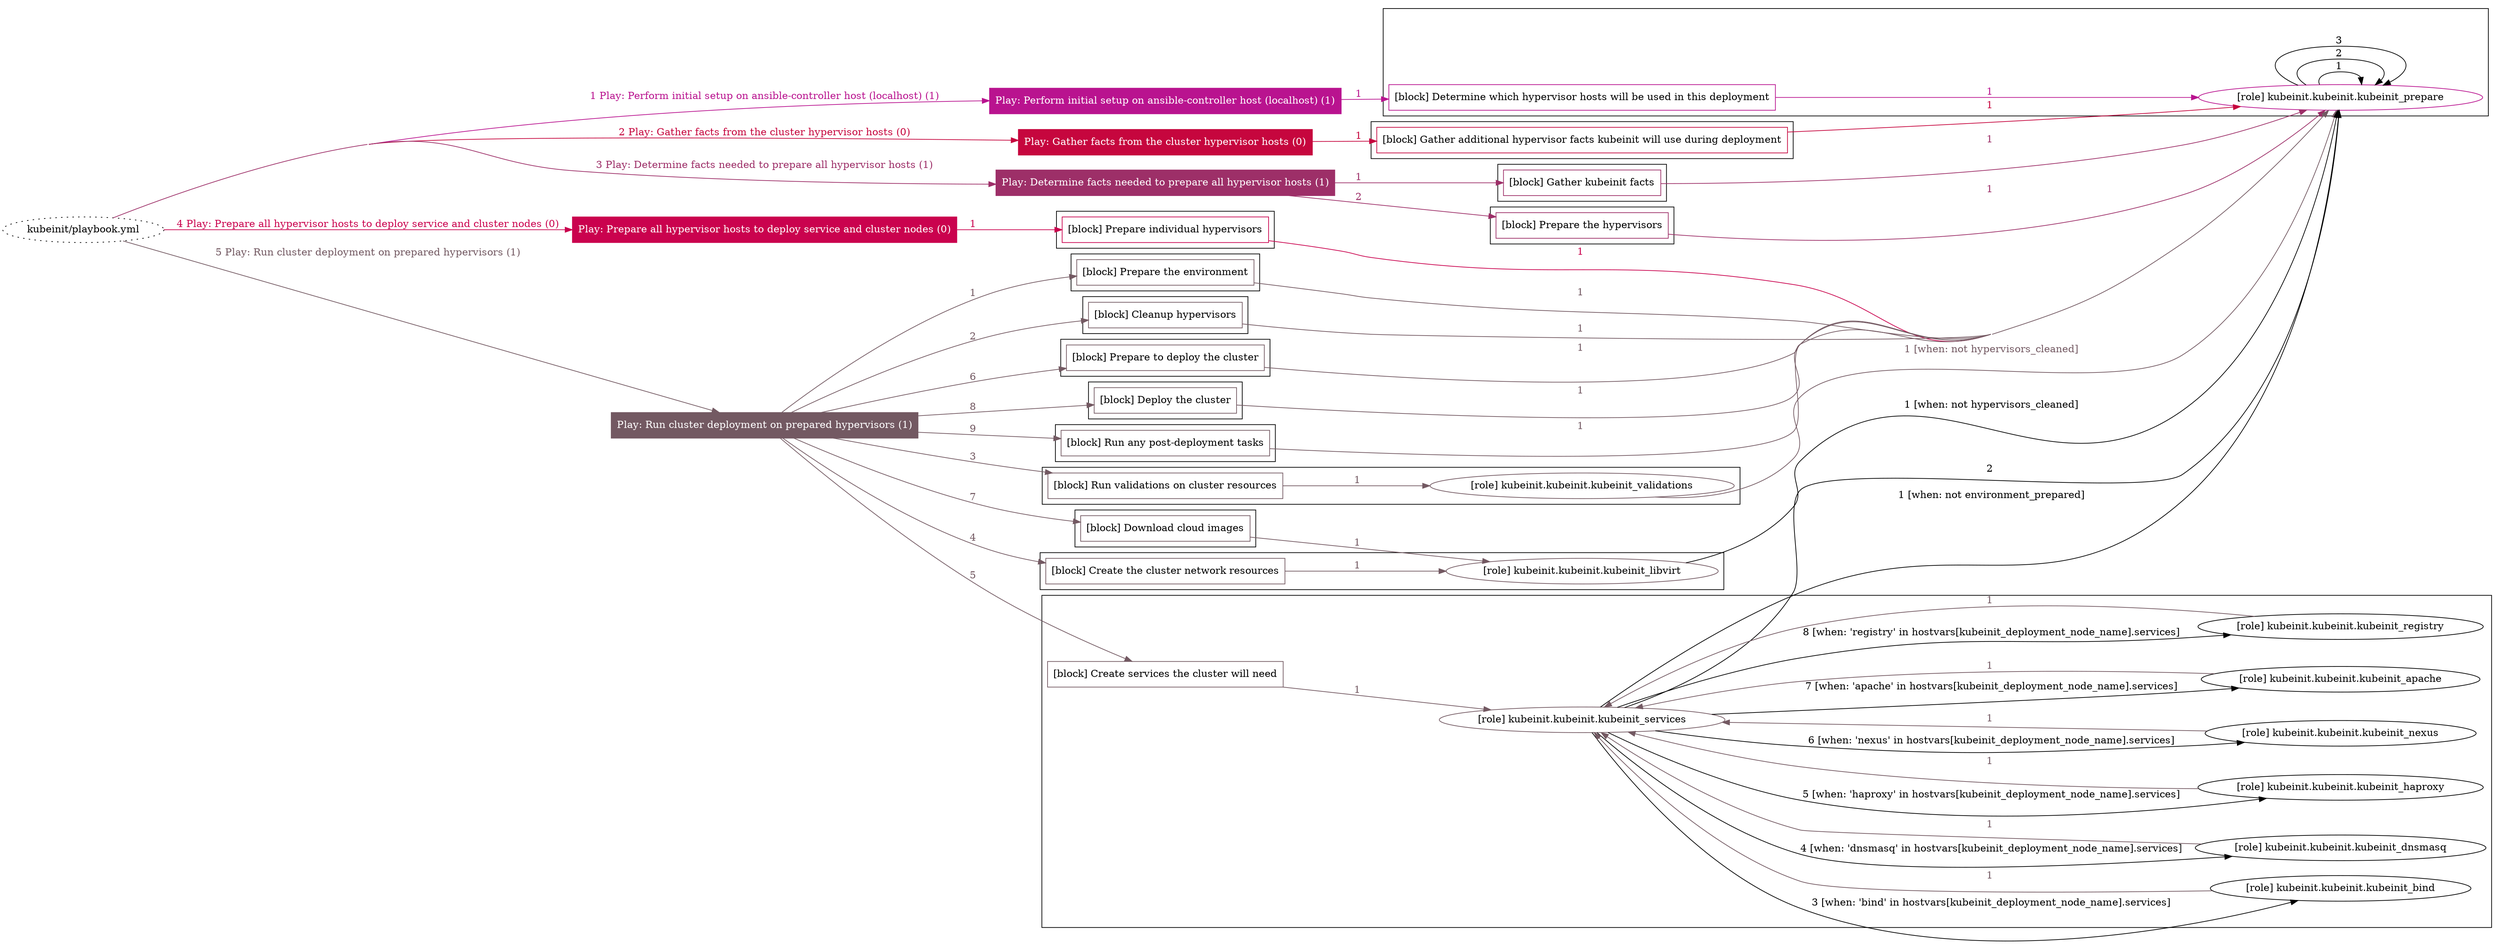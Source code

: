 digraph {
	graph [concentrate=true ordering=in rankdir=LR ratio=fill]
	edge [esep=5 sep=10]
	"kubeinit/playbook.yml" [URL="/home/runner/work/kubeinit/kubeinit/kubeinit/playbook.yml" id=playbook_a8710ec8 style=dotted]
	"kubeinit/playbook.yml" -> play_78995e04 [label="1 Play: Perform initial setup on ansible-controller host (localhost) (1)" color="#b9138f" fontcolor="#b9138f" id=edge_playbook_a8710ec8_play_78995e04 labeltooltip="1 Play: Perform initial setup on ansible-controller host (localhost) (1)" tooltip="1 Play: Perform initial setup on ansible-controller host (localhost) (1)"]
	subgraph "Play: Perform initial setup on ansible-controller host (localhost) (1)" {
		play_78995e04 [label="Play: Perform initial setup on ansible-controller host (localhost) (1)" URL="/home/runner/work/kubeinit/kubeinit/kubeinit/playbook.yml" color="#b9138f" fontcolor="#ffffff" id=play_78995e04 shape=box style=filled tooltip=localhost]
		play_78995e04 -> block_9d00d482 [label=1 color="#b9138f" fontcolor="#b9138f" id=edge_1_play_78995e04_block_9d00d482 labeltooltip=1 tooltip=1]
		subgraph cluster_block_9d00d482 {
			block_9d00d482 [label="[block] Determine which hypervisor hosts will be used in this deployment" URL="/home/runner/work/kubeinit/kubeinit/kubeinit/playbook.yml" color="#b9138f" id=block_9d00d482 labeltooltip="Determine which hypervisor hosts will be used in this deployment" shape=box tooltip="Determine which hypervisor hosts will be used in this deployment"]
			block_9d00d482 -> role_2690aaf3 [label="1 " color="#b9138f" fontcolor="#b9138f" id=edge_1_block_9d00d482_role_2690aaf3 labeltooltip="1 " tooltip="1 "]
			subgraph "kubeinit.kubeinit.kubeinit_prepare" {
				role_2690aaf3 [label="[role] kubeinit.kubeinit.kubeinit_prepare" URL="/home/runner/work/kubeinit/kubeinit/kubeinit/playbook.yml" color="#b9138f" id=role_2690aaf3 tooltip="kubeinit.kubeinit.kubeinit_prepare"]
				role_2690aaf3 -> role_2690aaf3 [label="1 " color=black fontcolor=black id=edge_1_role_2690aaf3_role_2690aaf3 labeltooltip="1 " tooltip="1 "]
				role_2690aaf3 -> role_2690aaf3 [label="2 " color=black fontcolor=black id=edge_2_role_2690aaf3_role_2690aaf3 labeltooltip="2 " tooltip="2 "]
				role_2690aaf3 -> role_2690aaf3 [label="3 " color=black fontcolor=black id=edge_3_role_2690aaf3_role_2690aaf3 labeltooltip="3 " tooltip="3 "]
			}
		}
	}
	"kubeinit/playbook.yml" -> play_d585293d [label="2 Play: Gather facts from the cluster hypervisor hosts (0)" color="#c6063e" fontcolor="#c6063e" id=edge_playbook_a8710ec8_play_d585293d labeltooltip="2 Play: Gather facts from the cluster hypervisor hosts (0)" tooltip="2 Play: Gather facts from the cluster hypervisor hosts (0)"]
	subgraph "Play: Gather facts from the cluster hypervisor hosts (0)" {
		play_d585293d [label="Play: Gather facts from the cluster hypervisor hosts (0)" URL="/home/runner/work/kubeinit/kubeinit/kubeinit/playbook.yml" color="#c6063e" fontcolor="#ffffff" id=play_d585293d shape=box style=filled tooltip="Play: Gather facts from the cluster hypervisor hosts (0)"]
		play_d585293d -> block_3ab0aec7 [label=1 color="#c6063e" fontcolor="#c6063e" id=edge_1_play_d585293d_block_3ab0aec7 labeltooltip=1 tooltip=1]
		subgraph cluster_block_3ab0aec7 {
			block_3ab0aec7 [label="[block] Gather additional hypervisor facts kubeinit will use during deployment" URL="/home/runner/work/kubeinit/kubeinit/kubeinit/playbook.yml" color="#c6063e" id=block_3ab0aec7 labeltooltip="Gather additional hypervisor facts kubeinit will use during deployment" shape=box tooltip="Gather additional hypervisor facts kubeinit will use during deployment"]
			block_3ab0aec7 -> role_2690aaf3 [label="1 " color="#c6063e" fontcolor="#c6063e" id=edge_1_block_3ab0aec7_role_2690aaf3 labeltooltip="1 " tooltip="1 "]
		}
	}
	"kubeinit/playbook.yml" -> play_c984afe3 [label="3 Play: Determine facts needed to prepare all hypervisor hosts (1)" color="#9d2f68" fontcolor="#9d2f68" id=edge_playbook_a8710ec8_play_c984afe3 labeltooltip="3 Play: Determine facts needed to prepare all hypervisor hosts (1)" tooltip="3 Play: Determine facts needed to prepare all hypervisor hosts (1)"]
	subgraph "Play: Determine facts needed to prepare all hypervisor hosts (1)" {
		play_c984afe3 [label="Play: Determine facts needed to prepare all hypervisor hosts (1)" URL="/home/runner/work/kubeinit/kubeinit/kubeinit/playbook.yml" color="#9d2f68" fontcolor="#ffffff" id=play_c984afe3 shape=box style=filled tooltip=localhost]
		play_c984afe3 -> block_05a6bba9 [label=1 color="#9d2f68" fontcolor="#9d2f68" id=edge_1_play_c984afe3_block_05a6bba9 labeltooltip=1 tooltip=1]
		subgraph cluster_block_05a6bba9 {
			block_05a6bba9 [label="[block] Gather kubeinit facts" URL="/home/runner/work/kubeinit/kubeinit/kubeinit/playbook.yml" color="#9d2f68" id=block_05a6bba9 labeltooltip="Gather kubeinit facts" shape=box tooltip="Gather kubeinit facts"]
			block_05a6bba9 -> role_2690aaf3 [label="1 " color="#9d2f68" fontcolor="#9d2f68" id=edge_1_block_05a6bba9_role_2690aaf3 labeltooltip="1 " tooltip="1 "]
		}
		play_c984afe3 -> block_aa210331 [label=2 color="#9d2f68" fontcolor="#9d2f68" id=edge_2_play_c984afe3_block_aa210331 labeltooltip=2 tooltip=2]
		subgraph cluster_block_aa210331 {
			block_aa210331 [label="[block] Prepare the hypervisors" URL="/home/runner/work/kubeinit/kubeinit/kubeinit/playbook.yml" color="#9d2f68" id=block_aa210331 labeltooltip="Prepare the hypervisors" shape=box tooltip="Prepare the hypervisors"]
			block_aa210331 -> role_2690aaf3 [label="1 " color="#9d2f68" fontcolor="#9d2f68" id=edge_1_block_aa210331_role_2690aaf3 labeltooltip="1 " tooltip="1 "]
		}
	}
	"kubeinit/playbook.yml" -> play_699cf2b4 [label="4 Play: Prepare all hypervisor hosts to deploy service and cluster nodes (0)" color="#ca024e" fontcolor="#ca024e" id=edge_playbook_a8710ec8_play_699cf2b4 labeltooltip="4 Play: Prepare all hypervisor hosts to deploy service and cluster nodes (0)" tooltip="4 Play: Prepare all hypervisor hosts to deploy service and cluster nodes (0)"]
	subgraph "Play: Prepare all hypervisor hosts to deploy service and cluster nodes (0)" {
		play_699cf2b4 [label="Play: Prepare all hypervisor hosts to deploy service and cluster nodes (0)" URL="/home/runner/work/kubeinit/kubeinit/kubeinit/playbook.yml" color="#ca024e" fontcolor="#ffffff" id=play_699cf2b4 shape=box style=filled tooltip="Play: Prepare all hypervisor hosts to deploy service and cluster nodes (0)"]
		play_699cf2b4 -> block_5e28d175 [label=1 color="#ca024e" fontcolor="#ca024e" id=edge_1_play_699cf2b4_block_5e28d175 labeltooltip=1 tooltip=1]
		subgraph cluster_block_5e28d175 {
			block_5e28d175 [label="[block] Prepare individual hypervisors" URL="/home/runner/work/kubeinit/kubeinit/kubeinit/playbook.yml" color="#ca024e" id=block_5e28d175 labeltooltip="Prepare individual hypervisors" shape=box tooltip="Prepare individual hypervisors"]
			block_5e28d175 -> role_2690aaf3 [label="1 " color="#ca024e" fontcolor="#ca024e" id=edge_1_block_5e28d175_role_2690aaf3 labeltooltip="1 " tooltip="1 "]
		}
	}
	"kubeinit/playbook.yml" -> play_511d5ad0 [label="5 Play: Run cluster deployment on prepared hypervisors (1)" color="#735962" fontcolor="#735962" id=edge_playbook_a8710ec8_play_511d5ad0 labeltooltip="5 Play: Run cluster deployment on prepared hypervisors (1)" tooltip="5 Play: Run cluster deployment on prepared hypervisors (1)"]
	subgraph "Play: Run cluster deployment on prepared hypervisors (1)" {
		play_511d5ad0 [label="Play: Run cluster deployment on prepared hypervisors (1)" URL="/home/runner/work/kubeinit/kubeinit/kubeinit/playbook.yml" color="#735962" fontcolor="#ffffff" id=play_511d5ad0 shape=box style=filled tooltip=localhost]
		play_511d5ad0 -> block_3037c94c [label=1 color="#735962" fontcolor="#735962" id=edge_1_play_511d5ad0_block_3037c94c labeltooltip=1 tooltip=1]
		subgraph cluster_block_3037c94c {
			block_3037c94c [label="[block] Prepare the environment" URL="/home/runner/work/kubeinit/kubeinit/kubeinit/playbook.yml" color="#735962" id=block_3037c94c labeltooltip="Prepare the environment" shape=box tooltip="Prepare the environment"]
			block_3037c94c -> role_2690aaf3 [label="1 " color="#735962" fontcolor="#735962" id=edge_1_block_3037c94c_role_2690aaf3 labeltooltip="1 " tooltip="1 "]
		}
		play_511d5ad0 -> block_275d2432 [label=2 color="#735962" fontcolor="#735962" id=edge_2_play_511d5ad0_block_275d2432 labeltooltip=2 tooltip=2]
		subgraph cluster_block_275d2432 {
			block_275d2432 [label="[block] Cleanup hypervisors" URL="/home/runner/work/kubeinit/kubeinit/kubeinit/playbook.yml" color="#735962" id=block_275d2432 labeltooltip="Cleanup hypervisors" shape=box tooltip="Cleanup hypervisors"]
			block_275d2432 -> role_2690aaf3 [label="1 " color="#735962" fontcolor="#735962" id=edge_1_block_275d2432_role_2690aaf3 labeltooltip="1 " tooltip="1 "]
		}
		play_511d5ad0 -> block_ff173187 [label=3 color="#735962" fontcolor="#735962" id=edge_3_play_511d5ad0_block_ff173187 labeltooltip=3 tooltip=3]
		subgraph cluster_block_ff173187 {
			block_ff173187 [label="[block] Run validations on cluster resources" URL="/home/runner/work/kubeinit/kubeinit/kubeinit/playbook.yml" color="#735962" id=block_ff173187 labeltooltip="Run validations on cluster resources" shape=box tooltip="Run validations on cluster resources"]
			block_ff173187 -> role_703bbfa8 [label="1 " color="#735962" fontcolor="#735962" id=edge_1_block_ff173187_role_703bbfa8 labeltooltip="1 " tooltip="1 "]
			subgraph "kubeinit.kubeinit.kubeinit_validations" {
				role_703bbfa8 [label="[role] kubeinit.kubeinit.kubeinit_validations" URL="/home/runner/work/kubeinit/kubeinit/kubeinit/playbook.yml" color="#735962" id=role_703bbfa8 tooltip="kubeinit.kubeinit.kubeinit_validations"]
				role_703bbfa8 -> role_2690aaf3 [label="1 [when: not hypervisors_cleaned]" color="#735962" fontcolor="#735962" id=edge_1_role_703bbfa8_role_2690aaf3 labeltooltip="1 [when: not hypervisors_cleaned]" tooltip="1 [when: not hypervisors_cleaned]"]
			}
		}
		play_511d5ad0 -> block_d2e5820e [label=4 color="#735962" fontcolor="#735962" id=edge_4_play_511d5ad0_block_d2e5820e labeltooltip=4 tooltip=4]
		subgraph cluster_block_d2e5820e {
			block_d2e5820e [label="[block] Create the cluster network resources" URL="/home/runner/work/kubeinit/kubeinit/kubeinit/playbook.yml" color="#735962" id=block_d2e5820e labeltooltip="Create the cluster network resources" shape=box tooltip="Create the cluster network resources"]
			block_d2e5820e -> role_95bb0388 [label="1 " color="#735962" fontcolor="#735962" id=edge_1_block_d2e5820e_role_95bb0388 labeltooltip="1 " tooltip="1 "]
			subgraph "kubeinit.kubeinit.kubeinit_libvirt" {
				role_95bb0388 [label="[role] kubeinit.kubeinit.kubeinit_libvirt" URL="/home/runner/work/kubeinit/kubeinit/kubeinit/playbook.yml" color="#735962" id=role_95bb0388 tooltip="kubeinit.kubeinit.kubeinit_libvirt"]
				role_95bb0388 -> role_2690aaf3 [label="1 [when: not hypervisors_cleaned]" color=black fontcolor=black id=edge_1_role_95bb0388_role_2690aaf3 labeltooltip="1 [when: not hypervisors_cleaned]" tooltip="1 [when: not hypervisors_cleaned]"]
			}
		}
		play_511d5ad0 -> block_77b83d44 [label=5 color="#735962" fontcolor="#735962" id=edge_5_play_511d5ad0_block_77b83d44 labeltooltip=5 tooltip=5]
		subgraph cluster_block_77b83d44 {
			block_77b83d44 [label="[block] Create services the cluster will need" URL="/home/runner/work/kubeinit/kubeinit/kubeinit/playbook.yml" color="#735962" id=block_77b83d44 labeltooltip="Create services the cluster will need" shape=box tooltip="Create services the cluster will need"]
			block_77b83d44 -> role_c3b6ca17 [label="1 " color="#735962" fontcolor="#735962" id=edge_1_block_77b83d44_role_c3b6ca17 labeltooltip="1 " tooltip="1 "]
			subgraph "kubeinit.kubeinit.kubeinit_services" {
				role_c3b6ca17 [label="[role] kubeinit.kubeinit.kubeinit_services" URL="/home/runner/work/kubeinit/kubeinit/kubeinit/playbook.yml" color="#735962" id=role_c3b6ca17 tooltip="kubeinit.kubeinit.kubeinit_services"]
				role_c3b6ca17 -> role_2690aaf3 [label="1 [when: not environment_prepared]" color=black fontcolor=black id=edge_1_role_c3b6ca17_role_2690aaf3 labeltooltip="1 [when: not environment_prepared]" tooltip="1 [when: not environment_prepared]"]
				role_c3b6ca17 -> role_2690aaf3 [label="2 " color=black fontcolor=black id=edge_2_role_c3b6ca17_role_2690aaf3 labeltooltip="2 " tooltip="2 "]
				role_c3b6ca17 -> role_11ad6480 [label="3 [when: 'bind' in hostvars[kubeinit_deployment_node_name].services]" color=black fontcolor=black id=edge_3_role_c3b6ca17_role_11ad6480 labeltooltip="3 [when: 'bind' in hostvars[kubeinit_deployment_node_name].services]" tooltip="3 [when: 'bind' in hostvars[kubeinit_deployment_node_name].services]"]
				subgraph "kubeinit.kubeinit.kubeinit_bind" {
					role_11ad6480 [label="[role] kubeinit.kubeinit.kubeinit_bind" URL="/home/runner/.ansible/collections/ansible_collections/kubeinit/kubeinit/roles/kubeinit_services/tasks/start_services_containers.yml" color=black id=role_11ad6480 tooltip="kubeinit.kubeinit.kubeinit_bind"]
					role_11ad6480 -> role_c3b6ca17 [label="1 " color="#735962" fontcolor="#735962" id=edge_1_role_11ad6480_role_c3b6ca17 labeltooltip="1 " tooltip="1 "]
				}
				role_c3b6ca17 -> role_bdbcb030 [label="4 [when: 'dnsmasq' in hostvars[kubeinit_deployment_node_name].services]" color=black fontcolor=black id=edge_4_role_c3b6ca17_role_bdbcb030 labeltooltip="4 [when: 'dnsmasq' in hostvars[kubeinit_deployment_node_name].services]" tooltip="4 [when: 'dnsmasq' in hostvars[kubeinit_deployment_node_name].services]"]
				subgraph "kubeinit.kubeinit.kubeinit_dnsmasq" {
					role_bdbcb030 [label="[role] kubeinit.kubeinit.kubeinit_dnsmasq" URL="/home/runner/.ansible/collections/ansible_collections/kubeinit/kubeinit/roles/kubeinit_services/tasks/start_services_containers.yml" color=black id=role_bdbcb030 tooltip="kubeinit.kubeinit.kubeinit_dnsmasq"]
					role_bdbcb030 -> role_c3b6ca17 [label="1 " color="#735962" fontcolor="#735962" id=edge_1_role_bdbcb030_role_c3b6ca17 labeltooltip="1 " tooltip="1 "]
				}
				role_c3b6ca17 -> role_cbd6e96e [label="5 [when: 'haproxy' in hostvars[kubeinit_deployment_node_name].services]" color=black fontcolor=black id=edge_5_role_c3b6ca17_role_cbd6e96e labeltooltip="5 [when: 'haproxy' in hostvars[kubeinit_deployment_node_name].services]" tooltip="5 [when: 'haproxy' in hostvars[kubeinit_deployment_node_name].services]"]
				subgraph "kubeinit.kubeinit.kubeinit_haproxy" {
					role_cbd6e96e [label="[role] kubeinit.kubeinit.kubeinit_haproxy" URL="/home/runner/.ansible/collections/ansible_collections/kubeinit/kubeinit/roles/kubeinit_services/tasks/start_services_containers.yml" color=black id=role_cbd6e96e tooltip="kubeinit.kubeinit.kubeinit_haproxy"]
					role_cbd6e96e -> role_c3b6ca17 [label="1 " color="#735962" fontcolor="#735962" id=edge_1_role_cbd6e96e_role_c3b6ca17 labeltooltip="1 " tooltip="1 "]
				}
				role_c3b6ca17 -> role_b2191203 [label="6 [when: 'nexus' in hostvars[kubeinit_deployment_node_name].services]" color=black fontcolor=black id=edge_6_role_c3b6ca17_role_b2191203 labeltooltip="6 [when: 'nexus' in hostvars[kubeinit_deployment_node_name].services]" tooltip="6 [when: 'nexus' in hostvars[kubeinit_deployment_node_name].services]"]
				subgraph "kubeinit.kubeinit.kubeinit_nexus" {
					role_b2191203 [label="[role] kubeinit.kubeinit.kubeinit_nexus" URL="/home/runner/.ansible/collections/ansible_collections/kubeinit/kubeinit/roles/kubeinit_services/tasks/start_services_containers.yml" color=black id=role_b2191203 tooltip="kubeinit.kubeinit.kubeinit_nexus"]
					role_b2191203 -> role_c3b6ca17 [label="1 " color="#735962" fontcolor="#735962" id=edge_1_role_b2191203_role_c3b6ca17 labeltooltip="1 " tooltip="1 "]
				}
				role_c3b6ca17 -> role_c993d7df [label="7 [when: 'apache' in hostvars[kubeinit_deployment_node_name].services]" color=black fontcolor=black id=edge_7_role_c3b6ca17_role_c993d7df labeltooltip="7 [when: 'apache' in hostvars[kubeinit_deployment_node_name].services]" tooltip="7 [when: 'apache' in hostvars[kubeinit_deployment_node_name].services]"]
				subgraph "kubeinit.kubeinit.kubeinit_apache" {
					role_c993d7df [label="[role] kubeinit.kubeinit.kubeinit_apache" URL="/home/runner/.ansible/collections/ansible_collections/kubeinit/kubeinit/roles/kubeinit_services/tasks/start_services_containers.yml" color=black id=role_c993d7df tooltip="kubeinit.kubeinit.kubeinit_apache"]
					role_c993d7df -> role_c3b6ca17 [label="1 " color="#735962" fontcolor="#735962" id=edge_1_role_c993d7df_role_c3b6ca17 labeltooltip="1 " tooltip="1 "]
				}
				role_c3b6ca17 -> role_898f9f96 [label="8 [when: 'registry' in hostvars[kubeinit_deployment_node_name].services]" color=black fontcolor=black id=edge_8_role_c3b6ca17_role_898f9f96 labeltooltip="8 [when: 'registry' in hostvars[kubeinit_deployment_node_name].services]" tooltip="8 [when: 'registry' in hostvars[kubeinit_deployment_node_name].services]"]
				subgraph "kubeinit.kubeinit.kubeinit_registry" {
					role_898f9f96 [label="[role] kubeinit.kubeinit.kubeinit_registry" URL="/home/runner/.ansible/collections/ansible_collections/kubeinit/kubeinit/roles/kubeinit_services/tasks/start_services_containers.yml" color=black id=role_898f9f96 tooltip="kubeinit.kubeinit.kubeinit_registry"]
					role_898f9f96 -> role_c3b6ca17 [label="1 " color="#735962" fontcolor="#735962" id=edge_1_role_898f9f96_role_c3b6ca17 labeltooltip="1 " tooltip="1 "]
				}
			}
		}
		play_511d5ad0 -> block_b802cc1e [label=6 color="#735962" fontcolor="#735962" id=edge_6_play_511d5ad0_block_b802cc1e labeltooltip=6 tooltip=6]
		subgraph cluster_block_b802cc1e {
			block_b802cc1e [label="[block] Prepare to deploy the cluster" URL="/home/runner/work/kubeinit/kubeinit/kubeinit/playbook.yml" color="#735962" id=block_b802cc1e labeltooltip="Prepare to deploy the cluster" shape=box tooltip="Prepare to deploy the cluster"]
			block_b802cc1e -> role_2690aaf3 [label="1 " color="#735962" fontcolor="#735962" id=edge_1_block_b802cc1e_role_2690aaf3 labeltooltip="1 " tooltip="1 "]
		}
		play_511d5ad0 -> block_474d4c25 [label=7 color="#735962" fontcolor="#735962" id=edge_7_play_511d5ad0_block_474d4c25 labeltooltip=7 tooltip=7]
		subgraph cluster_block_474d4c25 {
			block_474d4c25 [label="[block] Download cloud images" URL="/home/runner/work/kubeinit/kubeinit/kubeinit/playbook.yml" color="#735962" id=block_474d4c25 labeltooltip="Download cloud images" shape=box tooltip="Download cloud images"]
			block_474d4c25 -> role_95bb0388 [label="1 " color="#735962" fontcolor="#735962" id=edge_1_block_474d4c25_role_95bb0388 labeltooltip="1 " tooltip="1 "]
		}
		play_511d5ad0 -> block_3da7971e [label=8 color="#735962" fontcolor="#735962" id=edge_8_play_511d5ad0_block_3da7971e labeltooltip=8 tooltip=8]
		subgraph cluster_block_3da7971e {
			block_3da7971e [label="[block] Deploy the cluster" URL="/home/runner/work/kubeinit/kubeinit/kubeinit/playbook.yml" color="#735962" id=block_3da7971e labeltooltip="Deploy the cluster" shape=box tooltip="Deploy the cluster"]
			block_3da7971e -> role_2690aaf3 [label="1 " color="#735962" fontcolor="#735962" id=edge_1_block_3da7971e_role_2690aaf3 labeltooltip="1 " tooltip="1 "]
		}
		play_511d5ad0 -> block_80e096c6 [label=9 color="#735962" fontcolor="#735962" id=edge_9_play_511d5ad0_block_80e096c6 labeltooltip=9 tooltip=9]
		subgraph cluster_block_80e096c6 {
			block_80e096c6 [label="[block] Run any post-deployment tasks" URL="/home/runner/work/kubeinit/kubeinit/kubeinit/playbook.yml" color="#735962" id=block_80e096c6 labeltooltip="Run any post-deployment tasks" shape=box tooltip="Run any post-deployment tasks"]
			block_80e096c6 -> role_2690aaf3 [label="1 " color="#735962" fontcolor="#735962" id=edge_1_block_80e096c6_role_2690aaf3 labeltooltip="1 " tooltip="1 "]
		}
	}
}
